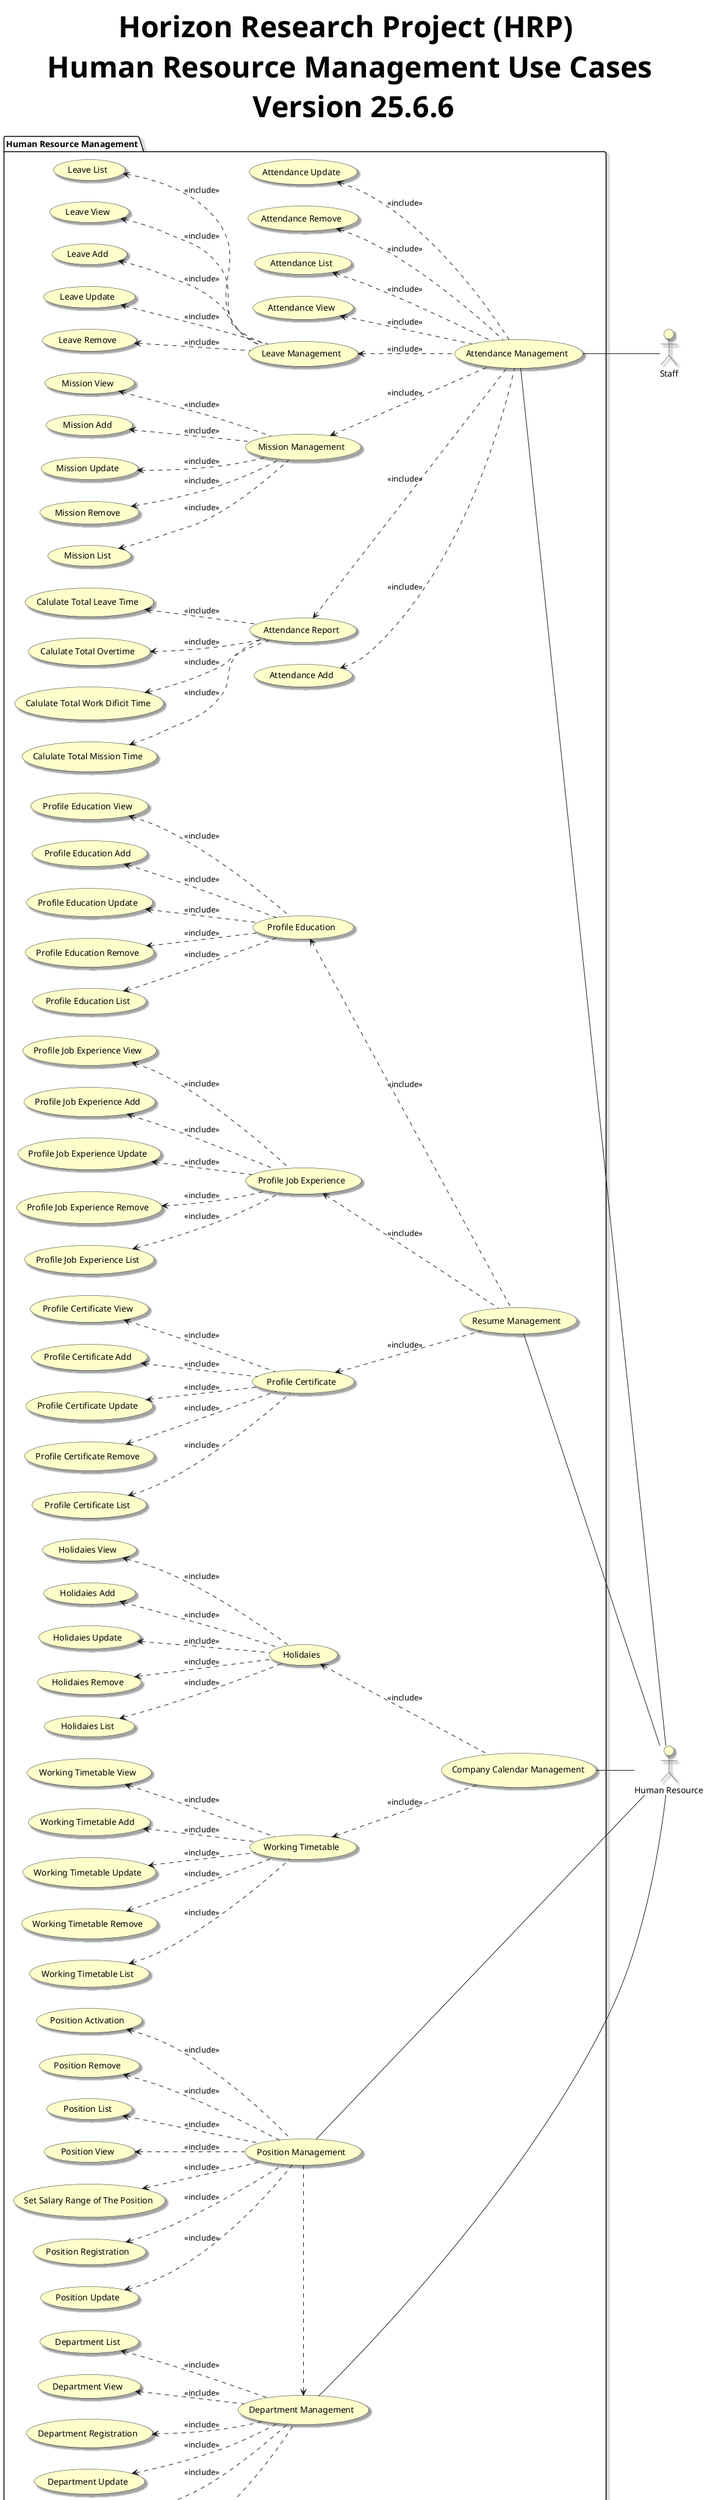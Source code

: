 @startuml
left to right direction

skinparam useCaseBackgroundColor #Business
skinparam actorBackgroundColor #Business
skinparam Shadowing True
skinparam TitleFontSize 48px

title Horizon Research Project (HRP) \n Human Resource Management Use Cases \n Version 25.6.6

:Human Resource: as HR
:Staff: as Staff

package "Human Resource Management"{
    usecase "Department Management" as departmentManagement
    usecase "Department Registration" as departmentRegistration
    usecase "Department Update" as departmentUpdate
    usecase "Department Activation" as departmentActivation
    usecase "Department Remove" as departmentRemove
    usecase "Department List" as departmentList
    usecase "Department View" as departmentView

    usecase "Position Management" as positionManagement
    usecase "Position Registration" as positionRegistration
    usecase "Position Update" as positionUpdate
    usecase "Position Activation" as positionActivation
    usecase "Position Remove" as positionRemove
    usecase "Position List" as positionList
    usecase "Position View" as positionView
    usecase "Set Salary Range of The Position" as setPositionSalaryrange

    usecase "Attendance Management" as attendanceManagement
    usecase "Attendance Add" as attendanceAdd
    usecase "Attendance Update" as AttendanceUpdate
    usecase "Attendance Remove" as AttendanceRemove
    usecase "Attendance List" as attendanceList
    usecase "Attendance View" as attendanceView

    usecase "Leave Management" as leaveManagement
    usecase "Leave Add" as leaveAdd
    usecase "Leave Update" as leaveUpdate
    usecase "Leave Remove" as leaveRemove
    usecase "Leave List" as leaveList
    usecase "Leave View" as leaveView

    usecase "Mission Management" as missionManagement
    usecase "Mission Add" as missionAdd
    usecase "Mission Update" as missionUpdate
    usecase "Mission Remove" as missionRemove
    usecase "Mission List" as missionList
    usecase "Mission View" as missionView

    usecase "Attendance Report" as attendanceReport
    usecase "Calulate Total Mission Time" as totalMissionTime
    usecase "Calulate Total Leave Time" as totalLeaveTime
    usecase "Calulate Total Overtime" as totalOvertime
    usecase "Calulate Total Work Dificit Time" as totalWorkDificitTime

    usecase "Resume Management" as resumeManagement
    usecase "Profile Education" as profileEducation
    usecase "Profile Education Add" as profileEducationAdd
    usecase "Profile Education Update" as profileEducationUpdate
    usecase "Profile Education Remove" as profileEducationRemove
    usecase "Profile Education List" as profileEducationList
    usecase "Profile Education View" as profileEducationView
    usecase "Profile Job Experience" as profileJobExperience
    usecase "Profile Job Experience Add" as profileJobExperienceAdd
    usecase "Profile Job Experience Update" as profileJobExperienceUpdate
    usecase "Profile Job Experience Remove" as profileJobExperienceRemove
    usecase "Profile Job Experience List" as profileJobExperienceList
    usecase "Profile Job Experience View" as profileJobExperienceView
    usecase "Profile Certificate" as profileCertificate
    usecase "Profile Certificate Add" as profileCertificateAdd
    usecase "Profile Certificate Update" as profileCertificateUpdate
    usecase "Profile Certificate Remove" as profileCertificateRemove
    usecase "Profile Certificate List" as profileCertificateList
    usecase "Profile Certificate View" as profileCertificateView

    usecase "Company Calendar Management" as compnayCalendarManagement
    usecase "Working Timetable" as workingTimeTable
    usecase "Working Timetable Add" as workingTimeTableAdd
    usecase "Working Timetable Update" as workingTimeTableUpdate
    usecase "Working Timetable Remove" as workingTimeTableRemove
    usecase "Working Timetable List" as workingTimeTableList
    usecase "Working Timetable View" as workingTimeTableView
    usecase "Holidaies" as holidaies
    usecase "Holidaies Add" as holidaiesAdd
    usecase "Holidaies Update" as holidaiesUpdate
    usecase "Holidaies Remove" as holidaiesRemove
    usecase "Holidaies List" as holidaiesList
    usecase "Holidaies View" as holidaiesView
}

departmentManagement -- HR
positionManagement -- HR
resumeManagement -- HR
compnayCalendarManagement -- HR
attendanceManagement -- HR
attendanceManagement -- Staff

departmentRegistration <.. departmentManagement : <<include>>
departmentUpdate <.. departmentManagement : <<include>>
departmentActivation <.. departmentManagement : <<include>>
departmentRemove <.. departmentManagement : <<include>>
departmentList <.. departmentManagement : <<include>>
departmentView <.. departmentManagement : <<include>>

departmentManagement <. positionManagement
positionRegistration <.. positionManagement : <<include>>
positionUpdate <.. positionManagement : <<include>>
positionRemove <.. positionManagement : <<include>>
positionActivation <.. positionManagement : <<include>>
positionList <.. positionManagement : <<include>>
positionView <.. positionManagement : <<include>>
setPositionSalaryrange <.. positionManagement : <<include>>

attendanceAdd <.. attendanceManagement : <<include>>
AttendanceUpdate <.. attendanceManagement : <<include>>
AttendanceRemove <.. attendanceManagement : <<include>>
attendanceList <.. attendanceManagement : <<include>>
attendanceView <.. attendanceManagement : <<include>>

leaveManagement <.. attendanceManagement : <<include>>
leaveAdd <.. leaveManagement : <<include>>
leaveUpdate <.. leaveManagement : <<include>>
leaveRemove <.. leaveManagement : <<include>>
leaveList <.. leaveManagement : <<include>>
leaveView <.. leaveManagement : <<include>>

missionManagement <.. attendanceManagement : <<include>>
missionAdd <.. missionManagement : <<include>>
missionUpdate <.. missionManagement : <<include>>
missionRemove <.. missionManagement : <<include>>
missionList <.. missionManagement : <<include>>
missionView <.. missionManagement : <<include>>

attendanceReport <.. attendanceManagement : <<include>>
totalMissionTime <.. attendanceReport : <<include>>
totalLeaveTime <.. attendanceReport : <<include>>
totalOvertime <.. attendanceReport : <<include>>
totalWorkDificitTime <.. attendanceReport : <<include>>

profileEducation <.. resumeManagement : <<include>>
profileEducationAdd <.. profileEducation : <<include>>
profileEducationUpdate <.. profileEducation : <<include>>
profileEducationRemove <.. profileEducation : <<include>>
profileEducationList <.. profileEducation : <<include>>
profileEducationView <.. profileEducation : <<include>>
profileJobExperience <.. resumeManagement : <<include>>
profileJobExperienceAdd <.. profileJobExperience : <<include>>
profileJobExperienceRemove <.. profileJobExperience : <<include>>
profileJobExperienceUpdate <.. profileJobExperience : <<include>>
profileJobExperienceList <.. profileJobExperience : <<include>>
profileJobExperienceView <.. profileJobExperience : <<include>>
profileCertificate <.. resumeManagement : <<include>>
profileCertificateAdd <.. profileCertificate : <<include>>
profileCertificateUpdate <.. profileCertificate : <<include>>
profileCertificateRemove <.. profileCertificate : <<include>>
profileCertificateList <.. profileCertificate : <<include>>
profileCertificateView <.. profileCertificate : <<include>>

workingTimeTable <.. compnayCalendarManagement : <<include>>
workingTimeTableAdd <.. workingTimeTable : <<include>>
workingTimeTableUpdate <.. workingTimeTable : <<include>>
workingTimeTableRemove <.. workingTimeTable : <<include>>
workingTimeTableList <.. workingTimeTable : <<include>>
workingTimeTableView <.. workingTimeTable : <<include>>
holidaies <.. compnayCalendarManagement : <<include>>
holidaiesAdd <.. holidaies : <<include>>
holidaiesUpdate <.. holidaies : <<include>>
holidaiesRemove <.. holidaies : <<include>>
holidaiesList <.. holidaies : <<include>>
holidaiesView <.. holidaies : <<include>>


@enduml